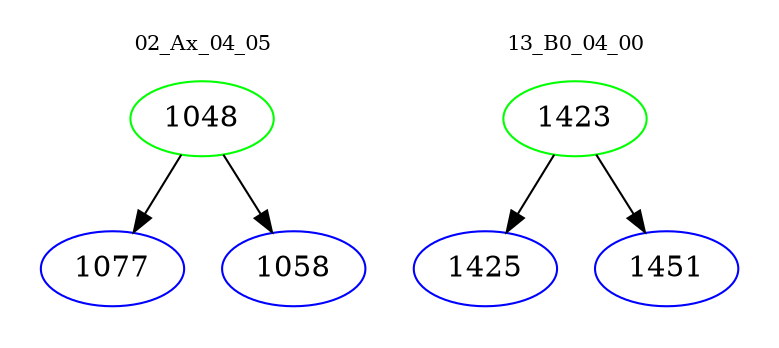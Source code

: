 digraph{
subgraph cluster_0 {
color = white
label = "02_Ax_04_05";
fontsize=10;
T0_1048 [label="1048", color="green"]
T0_1048 -> T0_1077 [color="black"]
T0_1077 [label="1077", color="blue"]
T0_1048 -> T0_1058 [color="black"]
T0_1058 [label="1058", color="blue"]
}
subgraph cluster_1 {
color = white
label = "13_B0_04_00";
fontsize=10;
T1_1423 [label="1423", color="green"]
T1_1423 -> T1_1425 [color="black"]
T1_1425 [label="1425", color="blue"]
T1_1423 -> T1_1451 [color="black"]
T1_1451 [label="1451", color="blue"]
}
}
